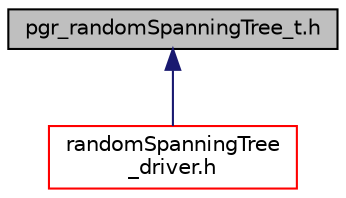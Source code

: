 digraph "pgr_randomSpanningTree_t.h"
{
  edge [fontname="Helvetica",fontsize="10",labelfontname="Helvetica",labelfontsize="10"];
  node [fontname="Helvetica",fontsize="10",shape=record];
  Node2 [label="pgr_randomSpanningTree_t.h",height=0.2,width=0.4,color="black", fillcolor="grey75", style="filled", fontcolor="black"];
  Node2 -> Node3 [dir="back",color="midnightblue",fontsize="10",style="solid",fontname="Helvetica"];
  Node3 [label="randomSpanningTree\l_driver.h",height=0.2,width=0.4,color="red", fillcolor="white", style="filled",URL="$randomSpanningTree__driver_8h.html"];
}
